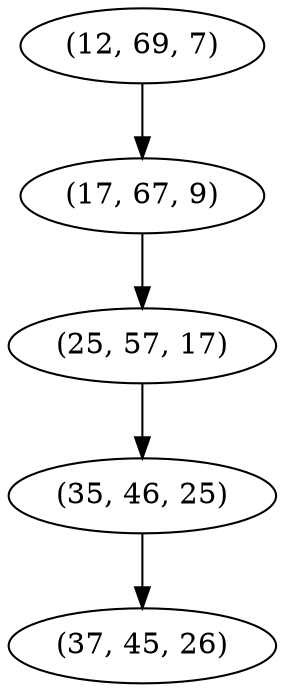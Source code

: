 digraph tree {
    "(12, 69, 7)";
    "(17, 67, 9)";
    "(25, 57, 17)";
    "(35, 46, 25)";
    "(37, 45, 26)";
    "(12, 69, 7)" -> "(17, 67, 9)";
    "(17, 67, 9)" -> "(25, 57, 17)";
    "(25, 57, 17)" -> "(35, 46, 25)";
    "(35, 46, 25)" -> "(37, 45, 26)";
}
